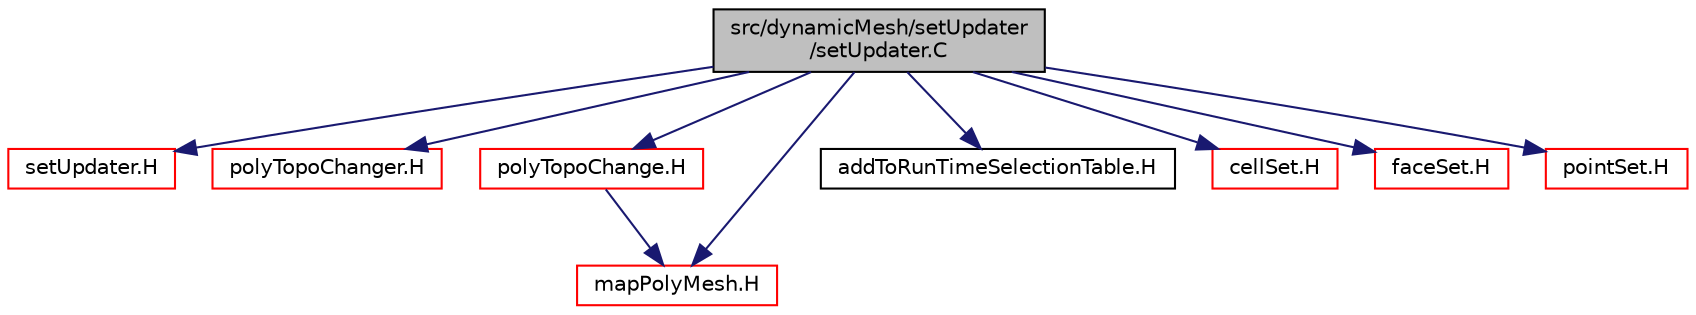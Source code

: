 digraph "src/dynamicMesh/setUpdater/setUpdater.C"
{
  bgcolor="transparent";
  edge [fontname="Helvetica",fontsize="10",labelfontname="Helvetica",labelfontsize="10"];
  node [fontname="Helvetica",fontsize="10",shape=record];
  Node1 [label="src/dynamicMesh/setUpdater\l/setUpdater.C",height=0.2,width=0.4,color="black", fillcolor="grey75", style="filled", fontcolor="black"];
  Node1 -> Node2 [color="midnightblue",fontsize="10",style="solid",fontname="Helvetica"];
  Node2 [label="setUpdater.H",height=0.2,width=0.4,color="red",URL="$a04919.html"];
  Node1 -> Node3 [color="midnightblue",fontsize="10",style="solid",fontname="Helvetica"];
  Node3 [label="polyTopoChanger.H",height=0.2,width=0.4,color="red",URL="$a04915.html"];
  Node1 -> Node4 [color="midnightblue",fontsize="10",style="solid",fontname="Helvetica"];
  Node4 [label="polyTopoChange.H",height=0.2,width=0.4,color="red",URL="$a04889.html"];
  Node4 -> Node5 [color="midnightblue",fontsize="10",style="solid",fontname="Helvetica"];
  Node5 [label="mapPolyMesh.H",height=0.2,width=0.4,color="red",URL="$a08620.html"];
  Node1 -> Node6 [color="midnightblue",fontsize="10",style="solid",fontname="Helvetica"];
  Node6 [label="addToRunTimeSelectionTable.H",height=0.2,width=0.4,color="black",URL="$a07839.html",tooltip="Macros for easy insertion into run-time selection tables. "];
  Node1 -> Node5 [color="midnightblue",fontsize="10",style="solid",fontname="Helvetica"];
  Node1 -> Node7 [color="midnightblue",fontsize="10",style="solid",fontname="Helvetica"];
  Node7 [label="cellSet.H",height=0.2,width=0.4,color="red",URL="$a07452.html"];
  Node1 -> Node8 [color="midnightblue",fontsize="10",style="solid",fontname="Helvetica"];
  Node8 [label="faceSet.H",height=0.2,width=0.4,color="red",URL="$a07456.html"];
  Node1 -> Node9 [color="midnightblue",fontsize="10",style="solid",fontname="Helvetica"];
  Node9 [label="pointSet.H",height=0.2,width=0.4,color="red",URL="$a07460.html"];
}
